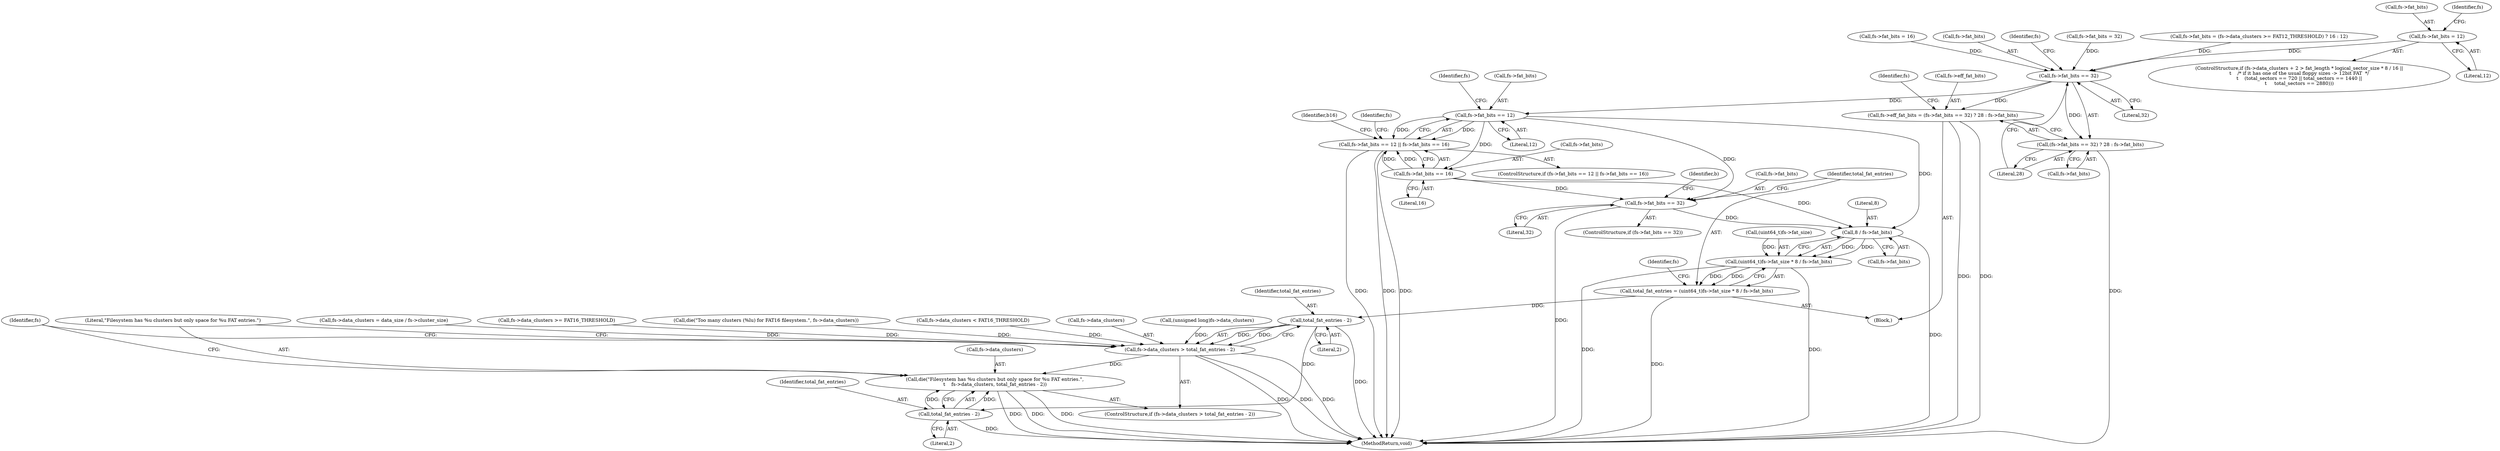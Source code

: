 digraph "0_dosfstools_e8eff147e9da1185f9afd5b25948153a3b97cf52_0@pointer" {
"1000499" [label="(Call,fs->fat_bits = 12)"];
"1000509" [label="(Call,fs->fat_bits == 32)"];
"1000504" [label="(Call,fs->eff_fat_bits = (fs->fat_bits == 32) ? 28 : fs->fat_bits)"];
"1000508" [label="(Call,(fs->fat_bits == 32) ? 28 : fs->fat_bits)"];
"1000535" [label="(Call,fs->fat_bits == 12)"];
"1000534" [label="(Call,fs->fat_bits == 12 || fs->fat_bits == 16)"];
"1000540" [label="(Call,fs->fat_bits == 16)"];
"1000575" [label="(Call,fs->fat_bits == 32)"];
"1000610" [label="(Call,8 / fs->fat_bits)"];
"1000604" [label="(Call,(uint64_t)fs->fat_size * 8 / fs->fat_bits)"];
"1000602" [label="(Call,total_fat_entries = (uint64_t)fs->fat_size * 8 / fs->fat_bits)"];
"1000620" [label="(Call,total_fat_entries - 2)"];
"1000616" [label="(Call,fs->data_clusters > total_fat_entries - 2)"];
"1000623" [label="(Call,die(\"Filesystem has %u clusters but only space for %u FAT entries.\",\n\t    fs->data_clusters, total_fat_entries - 2))"];
"1000628" [label="(Call,total_fat_entries - 2)"];
"1000630" [label="(Literal,2)"];
"1000603" [label="(Identifier,total_fat_entries)"];
"1000624" [label="(Literal,\"Filesystem has %u clusters but only space for %u FAT entries.\")"];
"1000611" [label="(Literal,8)"];
"1000629" [label="(Identifier,total_fat_entries)"];
"1000520" [label="(Identifier,fs)"];
"1000612" [label="(Call,fs->fat_bits)"];
"1000457" [label="(Call,die(\"Too many clusters (%lu) for FAT16 filesystem.\", fs->data_clusters))"];
"1000397" [label="(Call,fs->data_clusters < FAT16_THRESHOLD)"];
"1000539" [label="(Literal,12)"];
"1000615" [label="(ControlStructure,if (fs->data_clusters > total_fat_entries - 2))"];
"1000623" [label="(Call,die(\"Filesystem has %u clusters but only space for %u FAT entries.\",\n\t    fs->data_clusters, total_fat_entries - 2))"];
"1000604" [label="(Call,(uint64_t)fs->fat_size * 8 / fs->fat_bits)"];
"1000621" [label="(Identifier,total_fat_entries)"];
"1000618" [label="(Identifier,fs)"];
"1000622" [label="(Literal,2)"];
"1000687" [label="(MethodReturn,void)"];
"1000620" [label="(Call,total_fat_entries - 2)"];
"1000499" [label="(Call,fs->fat_bits = 12)"];
"1000500" [label="(Call,fs->fat_bits)"];
"1000542" [label="(Identifier,fs)"];
"1000616" [label="(Call,fs->data_clusters > total_fat_entries - 2)"];
"1000506" [label="(Identifier,fs)"];
"1000628" [label="(Call,total_fat_entries - 2)"];
"1000635" [label="(Identifier,fs)"];
"1000584" [label="(Identifier,b)"];
"1000577" [label="(Identifier,fs)"];
"1000541" [label="(Call,fs->fat_bits)"];
"1000473" [label="(ControlStructure,if (fs->data_clusters + 2 > fat_length * logical_sector_size * 8 / 16 ||\n\t    /* if it has one of the usual floppy sizes -> 12bit FAT  */\n\t    (total_sectors == 720 || total_sectors == 1440 ||\n\t     total_sectors == 2880)))"];
"1000536" [label="(Call,fs->fat_bits)"];
"1000516" [label="(Identifier,fs)"];
"1000535" [label="(Call,fs->fat_bits == 12)"];
"1000514" [label="(Literal,28)"];
"1000574" [label="(ControlStructure,if (fs->fat_bits == 32))"];
"1000605" [label="(Call,(uint64_t)fs->fat_size)"];
"1000625" [label="(Call,fs->data_clusters)"];
"1000602" [label="(Call,total_fat_entries = (uint64_t)fs->fat_size * 8 / fs->fat_bits)"];
"1000348" [label="(Call,fs->fat_bits = 32)"];
"1000439" [label="(Call,fs->fat_bits = (fs->data_clusters >= FAT12_THRESHOLD) ? 16 : 12)"];
"1000468" [label="(Call,fs->fat_bits = 16)"];
"1000504" [label="(Call,fs->eff_fat_bits = (fs->fat_bits == 32) ? 28 : fs->fat_bits)"];
"1000576" [label="(Call,fs->fat_bits)"];
"1000617" [label="(Call,fs->data_clusters)"];
"1000510" [label="(Call,fs->fat_bits)"];
"1000503" [label="(Literal,12)"];
"1000404" [label="(Call,(unsigned long)fs->data_clusters)"];
"1000533" [label="(ControlStructure,if (fs->fat_bits == 12 || fs->fat_bits == 16))"];
"1000544" [label="(Literal,16)"];
"1000575" [label="(Call,fs->fat_bits == 32)"];
"1000548" [label="(Identifier,b16)"];
"1000313" [label="(Call,fs->data_clusters = data_size / fs->cluster_size)"];
"1000452" [label="(Call,fs->data_clusters >= FAT16_THRESHOLD)"];
"1000534" [label="(Call,fs->fat_bits == 12 || fs->fat_bits == 16)"];
"1000508" [label="(Call,(fs->fat_bits == 32) ? 28 : fs->fat_bits)"];
"1000505" [label="(Call,fs->eff_fat_bits)"];
"1000513" [label="(Literal,32)"];
"1000540" [label="(Call,fs->fat_bits == 16)"];
"1000509" [label="(Call,fs->fat_bits == 32)"];
"1000515" [label="(Call,fs->fat_bits)"];
"1000610" [label="(Call,8 / fs->fat_bits)"];
"1000579" [label="(Literal,32)"];
"1000117" [label="(Block,)"];
"1000499" -> "1000473"  [label="AST: "];
"1000499" -> "1000503"  [label="CFG: "];
"1000500" -> "1000499"  [label="AST: "];
"1000503" -> "1000499"  [label="AST: "];
"1000506" -> "1000499"  [label="CFG: "];
"1000499" -> "1000509"  [label="DDG: "];
"1000509" -> "1000508"  [label="AST: "];
"1000509" -> "1000513"  [label="CFG: "];
"1000510" -> "1000509"  [label="AST: "];
"1000513" -> "1000509"  [label="AST: "];
"1000514" -> "1000509"  [label="CFG: "];
"1000516" -> "1000509"  [label="CFG: "];
"1000509" -> "1000504"  [label="DDG: "];
"1000348" -> "1000509"  [label="DDG: "];
"1000439" -> "1000509"  [label="DDG: "];
"1000468" -> "1000509"  [label="DDG: "];
"1000509" -> "1000508"  [label="DDG: "];
"1000509" -> "1000535"  [label="DDG: "];
"1000504" -> "1000117"  [label="AST: "];
"1000504" -> "1000508"  [label="CFG: "];
"1000505" -> "1000504"  [label="AST: "];
"1000508" -> "1000504"  [label="AST: "];
"1000520" -> "1000504"  [label="CFG: "];
"1000504" -> "1000687"  [label="DDG: "];
"1000504" -> "1000687"  [label="DDG: "];
"1000508" -> "1000514"  [label="CFG: "];
"1000508" -> "1000515"  [label="CFG: "];
"1000514" -> "1000508"  [label="AST: "];
"1000515" -> "1000508"  [label="AST: "];
"1000508" -> "1000687"  [label="DDG: "];
"1000535" -> "1000534"  [label="AST: "];
"1000535" -> "1000539"  [label="CFG: "];
"1000536" -> "1000535"  [label="AST: "];
"1000539" -> "1000535"  [label="AST: "];
"1000542" -> "1000535"  [label="CFG: "];
"1000534" -> "1000535"  [label="CFG: "];
"1000535" -> "1000534"  [label="DDG: "];
"1000535" -> "1000534"  [label="DDG: "];
"1000535" -> "1000540"  [label="DDG: "];
"1000535" -> "1000575"  [label="DDG: "];
"1000535" -> "1000610"  [label="DDG: "];
"1000534" -> "1000533"  [label="AST: "];
"1000534" -> "1000540"  [label="CFG: "];
"1000540" -> "1000534"  [label="AST: "];
"1000548" -> "1000534"  [label="CFG: "];
"1000577" -> "1000534"  [label="CFG: "];
"1000534" -> "1000687"  [label="DDG: "];
"1000534" -> "1000687"  [label="DDG: "];
"1000534" -> "1000687"  [label="DDG: "];
"1000540" -> "1000534"  [label="DDG: "];
"1000540" -> "1000534"  [label="DDG: "];
"1000540" -> "1000544"  [label="CFG: "];
"1000541" -> "1000540"  [label="AST: "];
"1000544" -> "1000540"  [label="AST: "];
"1000540" -> "1000575"  [label="DDG: "];
"1000540" -> "1000610"  [label="DDG: "];
"1000575" -> "1000574"  [label="AST: "];
"1000575" -> "1000579"  [label="CFG: "];
"1000576" -> "1000575"  [label="AST: "];
"1000579" -> "1000575"  [label="AST: "];
"1000584" -> "1000575"  [label="CFG: "];
"1000603" -> "1000575"  [label="CFG: "];
"1000575" -> "1000687"  [label="DDG: "];
"1000575" -> "1000610"  [label="DDG: "];
"1000610" -> "1000604"  [label="AST: "];
"1000610" -> "1000612"  [label="CFG: "];
"1000611" -> "1000610"  [label="AST: "];
"1000612" -> "1000610"  [label="AST: "];
"1000604" -> "1000610"  [label="CFG: "];
"1000610" -> "1000687"  [label="DDG: "];
"1000610" -> "1000604"  [label="DDG: "];
"1000610" -> "1000604"  [label="DDG: "];
"1000604" -> "1000602"  [label="AST: "];
"1000605" -> "1000604"  [label="AST: "];
"1000602" -> "1000604"  [label="CFG: "];
"1000604" -> "1000687"  [label="DDG: "];
"1000604" -> "1000687"  [label="DDG: "];
"1000604" -> "1000602"  [label="DDG: "];
"1000604" -> "1000602"  [label="DDG: "];
"1000605" -> "1000604"  [label="DDG: "];
"1000602" -> "1000117"  [label="AST: "];
"1000603" -> "1000602"  [label="AST: "];
"1000618" -> "1000602"  [label="CFG: "];
"1000602" -> "1000687"  [label="DDG: "];
"1000602" -> "1000620"  [label="DDG: "];
"1000620" -> "1000616"  [label="AST: "];
"1000620" -> "1000622"  [label="CFG: "];
"1000621" -> "1000620"  [label="AST: "];
"1000622" -> "1000620"  [label="AST: "];
"1000616" -> "1000620"  [label="CFG: "];
"1000620" -> "1000687"  [label="DDG: "];
"1000620" -> "1000616"  [label="DDG: "];
"1000620" -> "1000616"  [label="DDG: "];
"1000620" -> "1000628"  [label="DDG: "];
"1000616" -> "1000615"  [label="AST: "];
"1000617" -> "1000616"  [label="AST: "];
"1000624" -> "1000616"  [label="CFG: "];
"1000635" -> "1000616"  [label="CFG: "];
"1000616" -> "1000687"  [label="DDG: "];
"1000616" -> "1000687"  [label="DDG: "];
"1000616" -> "1000687"  [label="DDG: "];
"1000457" -> "1000616"  [label="DDG: "];
"1000397" -> "1000616"  [label="DDG: "];
"1000452" -> "1000616"  [label="DDG: "];
"1000404" -> "1000616"  [label="DDG: "];
"1000313" -> "1000616"  [label="DDG: "];
"1000616" -> "1000623"  [label="DDG: "];
"1000623" -> "1000615"  [label="AST: "];
"1000623" -> "1000628"  [label="CFG: "];
"1000624" -> "1000623"  [label="AST: "];
"1000625" -> "1000623"  [label="AST: "];
"1000628" -> "1000623"  [label="AST: "];
"1000635" -> "1000623"  [label="CFG: "];
"1000623" -> "1000687"  [label="DDG: "];
"1000623" -> "1000687"  [label="DDG: "];
"1000623" -> "1000687"  [label="DDG: "];
"1000628" -> "1000623"  [label="DDG: "];
"1000628" -> "1000623"  [label="DDG: "];
"1000628" -> "1000630"  [label="CFG: "];
"1000629" -> "1000628"  [label="AST: "];
"1000630" -> "1000628"  [label="AST: "];
"1000628" -> "1000687"  [label="DDG: "];
}
